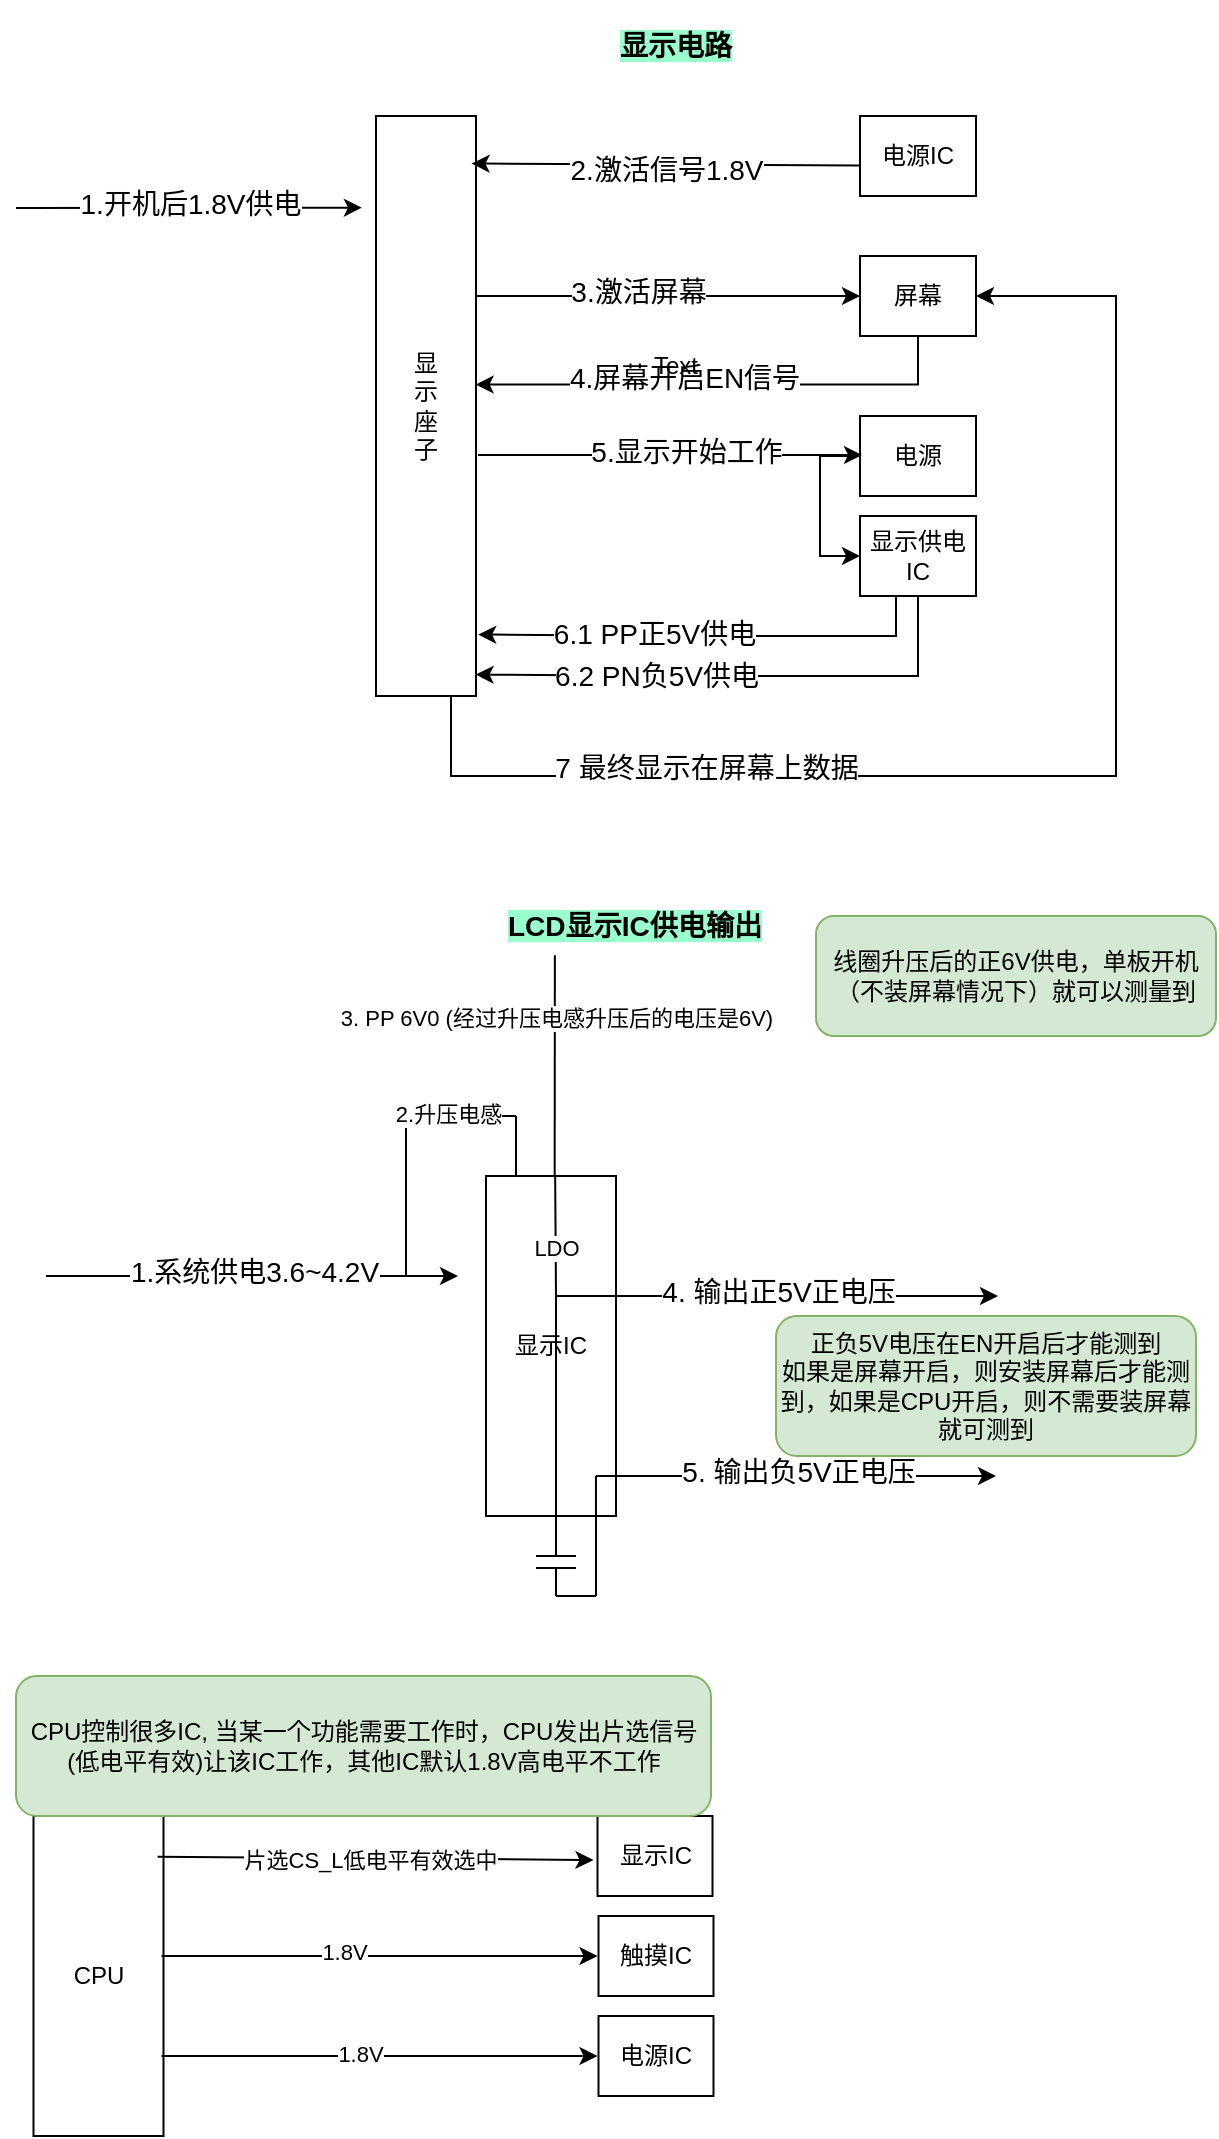 <mxfile version="24.6.4" type="github">
  <diagram name="第 1 页" id="F-Re6Uvif4Fe4Fc95BMW">
    <mxGraphModel dx="922" dy="-671" grid="1" gridSize="10" guides="1" tooltips="1" connect="1" arrows="1" fold="1" page="1" pageScale="1" pageWidth="827" pageHeight="1169" math="0" shadow="0">
      <root>
        <mxCell id="0" />
        <mxCell id="1" parent="0" />
        <mxCell id="L4pYS3y13BxJtPCVfl_d-1" value="" style="endArrow=classic;html=1;rounded=0;" parent="1" edge="1">
          <mxGeometry width="50" height="50" relative="1" as="geometry">
            <mxPoint x="85" y="2040" as="sourcePoint" />
            <mxPoint x="291" y="2040" as="targetPoint" />
          </mxGeometry>
        </mxCell>
        <mxCell id="L4pYS3y13BxJtPCVfl_d-2" value="Text" style="edgeLabel;html=1;align=center;verticalAlign=middle;resizable=0;points=[];" parent="L4pYS3y13BxJtPCVfl_d-1" vertex="1" connectable="0">
          <mxGeometry x="-0.009" y="2" relative="1" as="geometry">
            <mxPoint as="offset" />
          </mxGeometry>
        </mxCell>
        <mxCell id="L4pYS3y13BxJtPCVfl_d-3" value="&lt;font style=&quot;font-size: 14px;&quot;&gt;1.系统供电3.6~4.2V&lt;/font&gt;" style="edgeLabel;html=1;align=center;verticalAlign=middle;resizable=0;points=[];" parent="L4pYS3y13BxJtPCVfl_d-1" vertex="1" connectable="0">
          <mxGeometry x="0.004" y="2" relative="1" as="geometry">
            <mxPoint as="offset" />
          </mxGeometry>
        </mxCell>
        <mxCell id="L4pYS3y13BxJtPCVfl_d-4" value="显示IC" style="rounded=0;whiteSpace=wrap;html=1;" parent="1" vertex="1">
          <mxGeometry x="305" y="1990" width="65" height="170" as="geometry" />
        </mxCell>
        <mxCell id="L4pYS3y13BxJtPCVfl_d-5" value="" style="endArrow=classic;html=1;rounded=0;entryX=-0.141;entryY=0.158;entryDx=0;entryDy=0;entryPerimeter=0;" parent="1" target="L4pYS3y13BxJtPCVfl_d-10" edge="1">
          <mxGeometry width="50" height="50" relative="1" as="geometry">
            <mxPoint x="70" y="1506" as="sourcePoint" />
            <mxPoint x="260" y="1523.5" as="targetPoint" />
          </mxGeometry>
        </mxCell>
        <mxCell id="L4pYS3y13BxJtPCVfl_d-6" value="Text" style="edgeLabel;html=1;align=center;verticalAlign=middle;resizable=0;points=[];" parent="L4pYS3y13BxJtPCVfl_d-5" vertex="1" connectable="0">
          <mxGeometry x="-0.009" y="2" relative="1" as="geometry">
            <mxPoint as="offset" />
          </mxGeometry>
        </mxCell>
        <mxCell id="L4pYS3y13BxJtPCVfl_d-7" value="&lt;font style=&quot;font-size: 14px;&quot;&gt;1.开机后1.8V供电&lt;/font&gt;" style="edgeLabel;html=1;align=center;verticalAlign=middle;resizable=0;points=[];" parent="L4pYS3y13BxJtPCVfl_d-5" vertex="1" connectable="0">
          <mxGeometry x="0.004" y="2" relative="1" as="geometry">
            <mxPoint as="offset" />
          </mxGeometry>
        </mxCell>
        <mxCell id="L4pYS3y13BxJtPCVfl_d-8" style="edgeStyle=orthogonalEdgeStyle;rounded=0;orthogonalLoop=1;jettySize=auto;html=1;exitX=0.75;exitY=1;exitDx=0;exitDy=0;entryX=1;entryY=0.5;entryDx=0;entryDy=0;" parent="1" source="L4pYS3y13BxJtPCVfl_d-10" target="L4pYS3y13BxJtPCVfl_d-21" edge="1">
          <mxGeometry relative="1" as="geometry">
            <Array as="points">
              <mxPoint x="288" y="1790" />
              <mxPoint x="620" y="1790" />
              <mxPoint x="620" y="1550" />
            </Array>
          </mxGeometry>
        </mxCell>
        <mxCell id="L4pYS3y13BxJtPCVfl_d-9" value="&lt;span style=&quot;font-size: 14px;&quot;&gt;7 最终显示在屏幕上数据&lt;/span&gt;" style="edgeLabel;html=1;align=center;verticalAlign=middle;resizable=0;points=[];" parent="L4pYS3y13BxJtPCVfl_d-8" vertex="1" connectable="0">
          <mxGeometry x="-0.51" y="4" relative="1" as="geometry">
            <mxPoint as="offset" />
          </mxGeometry>
        </mxCell>
        <mxCell id="L4pYS3y13BxJtPCVfl_d-10" value="显&lt;div&gt;示&lt;/div&gt;&lt;div&gt;座&lt;/div&gt;&lt;div&gt;子&lt;/div&gt;" style="rounded=0;whiteSpace=wrap;html=1;" parent="1" vertex="1">
          <mxGeometry x="250" y="1460" width="50" height="290" as="geometry" />
        </mxCell>
        <mxCell id="L4pYS3y13BxJtPCVfl_d-11" value="电源IC" style="rounded=0;whiteSpace=wrap;html=1;" parent="1" vertex="1">
          <mxGeometry x="492" y="1460" width="58" height="40" as="geometry" />
        </mxCell>
        <mxCell id="L4pYS3y13BxJtPCVfl_d-12" value="" style="endArrow=classic;html=1;rounded=0;entryX=0.956;entryY=0.082;entryDx=0;entryDy=0;entryPerimeter=0;exitX=0.003;exitY=0.619;exitDx=0;exitDy=0;exitPerimeter=0;" parent="1" source="L4pYS3y13BxJtPCVfl_d-11" target="L4pYS3y13BxJtPCVfl_d-10" edge="1">
          <mxGeometry width="50" height="50" relative="1" as="geometry">
            <mxPoint x="80" y="1516" as="sourcePoint" />
            <mxPoint x="253" y="1516" as="targetPoint" />
          </mxGeometry>
        </mxCell>
        <mxCell id="L4pYS3y13BxJtPCVfl_d-13" value="Text" style="edgeLabel;html=1;align=center;verticalAlign=middle;resizable=0;points=[];" parent="L4pYS3y13BxJtPCVfl_d-12" vertex="1" connectable="0">
          <mxGeometry x="-0.009" y="2" relative="1" as="geometry">
            <mxPoint as="offset" />
          </mxGeometry>
        </mxCell>
        <mxCell id="L4pYS3y13BxJtPCVfl_d-14" value="&lt;font style=&quot;font-size: 14px;&quot;&gt;2.激活信号1.8V&lt;/font&gt;" style="edgeLabel;html=1;align=center;verticalAlign=middle;resizable=0;points=[];" parent="L4pYS3y13BxJtPCVfl_d-12" vertex="1" connectable="0">
          <mxGeometry x="0.004" y="2" relative="1" as="geometry">
            <mxPoint as="offset" />
          </mxGeometry>
        </mxCell>
        <mxCell id="L4pYS3y13BxJtPCVfl_d-15" value="" style="endArrow=classic;html=1;rounded=0;entryX=0;entryY=0.5;entryDx=0;entryDy=0;" parent="1" target="L4pYS3y13BxJtPCVfl_d-21" edge="1">
          <mxGeometry width="50" height="50" relative="1" as="geometry">
            <mxPoint x="300" y="1550" as="sourcePoint" />
            <mxPoint x="473" y="1550" as="targetPoint" />
          </mxGeometry>
        </mxCell>
        <mxCell id="L4pYS3y13BxJtPCVfl_d-16" value="Text" style="edgeLabel;html=1;align=center;verticalAlign=middle;resizable=0;points=[];" parent="L4pYS3y13BxJtPCVfl_d-15" vertex="1" connectable="0">
          <mxGeometry x="-0.009" y="2" relative="1" as="geometry">
            <mxPoint as="offset" />
          </mxGeometry>
        </mxCell>
        <mxCell id="L4pYS3y13BxJtPCVfl_d-17" value="&lt;font style=&quot;font-size: 14px;&quot;&gt;3.激活屏幕&lt;/font&gt;" style="edgeLabel;html=1;align=center;verticalAlign=middle;resizable=0;points=[];" parent="L4pYS3y13BxJtPCVfl_d-15" vertex="1" connectable="0">
          <mxGeometry x="0.004" y="2" relative="1" as="geometry">
            <mxPoint x="-16" as="offset" />
          </mxGeometry>
        </mxCell>
        <mxCell id="L4pYS3y13BxJtPCVfl_d-18" style="edgeStyle=orthogonalEdgeStyle;rounded=0;orthogonalLoop=1;jettySize=auto;html=1;exitX=0.5;exitY=1;exitDx=0;exitDy=0;entryX=0.996;entryY=0.463;entryDx=0;entryDy=0;entryPerimeter=0;" parent="1" source="L4pYS3y13BxJtPCVfl_d-21" target="L4pYS3y13BxJtPCVfl_d-10" edge="1">
          <mxGeometry relative="1" as="geometry">
            <mxPoint x="521" y="1600" as="targetPoint" />
          </mxGeometry>
        </mxCell>
        <mxCell id="L4pYS3y13BxJtPCVfl_d-19" value="Text" style="edgeLabel;html=1;align=center;verticalAlign=middle;resizable=0;points=[];" parent="L4pYS3y13BxJtPCVfl_d-18" vertex="1" connectable="0">
          <mxGeometry x="-0.01" y="-3" relative="1" as="geometry">
            <mxPoint x="-20" as="offset" />
          </mxGeometry>
        </mxCell>
        <mxCell id="L4pYS3y13BxJtPCVfl_d-20" value="&lt;span style=&quot;font-size: 14px;&quot;&gt;4.屏幕开启EN信号&lt;/span&gt;" style="edgeLabel;html=1;align=center;verticalAlign=middle;resizable=0;points=[];" parent="L4pYS3y13BxJtPCVfl_d-18" vertex="1" connectable="0">
          <mxGeometry x="0.161" y="-7" relative="1" as="geometry">
            <mxPoint x="1" y="3" as="offset" />
          </mxGeometry>
        </mxCell>
        <mxCell id="L4pYS3y13BxJtPCVfl_d-21" value="屏幕" style="rounded=0;whiteSpace=wrap;html=1;" parent="1" vertex="1">
          <mxGeometry x="492" y="1530" width="58" height="40" as="geometry" />
        </mxCell>
        <mxCell id="L4pYS3y13BxJtPCVfl_d-22" value="显示供电IC" style="rounded=0;whiteSpace=wrap;html=1;" parent="1" vertex="1">
          <mxGeometry x="492" y="1660" width="58" height="40" as="geometry" />
        </mxCell>
        <mxCell id="L4pYS3y13BxJtPCVfl_d-23" style="edgeStyle=orthogonalEdgeStyle;rounded=0;orthogonalLoop=1;jettySize=auto;html=1;exitX=0;exitY=0.75;exitDx=0;exitDy=0;entryX=0;entryY=0.5;entryDx=0;entryDy=0;" parent="1" source="L4pYS3y13BxJtPCVfl_d-24" target="L4pYS3y13BxJtPCVfl_d-22" edge="1">
          <mxGeometry relative="1" as="geometry">
            <Array as="points">
              <mxPoint x="492" y="1630" />
              <mxPoint x="472" y="1630" />
              <mxPoint x="472" y="1680" />
            </Array>
          </mxGeometry>
        </mxCell>
        <mxCell id="L4pYS3y13BxJtPCVfl_d-24" value="电源" style="rounded=0;whiteSpace=wrap;html=1;" parent="1" vertex="1">
          <mxGeometry x="492" y="1610" width="58" height="40" as="geometry" />
        </mxCell>
        <mxCell id="L4pYS3y13BxJtPCVfl_d-25" value="" style="endArrow=classic;html=1;rounded=0;entryX=0;entryY=0.5;entryDx=0;entryDy=0;" parent="1" edge="1">
          <mxGeometry width="50" height="50" relative="1" as="geometry">
            <mxPoint x="301" y="1629.5" as="sourcePoint" />
            <mxPoint x="493" y="1629.5" as="targetPoint" />
          </mxGeometry>
        </mxCell>
        <mxCell id="L4pYS3y13BxJtPCVfl_d-26" value="Text" style="edgeLabel;html=1;align=center;verticalAlign=middle;resizable=0;points=[];" parent="L4pYS3y13BxJtPCVfl_d-25" vertex="1" connectable="0">
          <mxGeometry x="-0.009" y="2" relative="1" as="geometry">
            <mxPoint as="offset" />
          </mxGeometry>
        </mxCell>
        <mxCell id="L4pYS3y13BxJtPCVfl_d-27" value="&lt;font style=&quot;font-size: 14px;&quot;&gt;5.显示开始工作&lt;/font&gt;" style="edgeLabel;html=1;align=center;verticalAlign=middle;resizable=0;points=[];" parent="L4pYS3y13BxJtPCVfl_d-25" vertex="1" connectable="0">
          <mxGeometry x="0.004" y="2" relative="1" as="geometry">
            <mxPoint x="7" as="offset" />
          </mxGeometry>
        </mxCell>
        <mxCell id="L4pYS3y13BxJtPCVfl_d-28" style="edgeStyle=orthogonalEdgeStyle;rounded=0;orthogonalLoop=1;jettySize=auto;html=1;exitX=0.5;exitY=1;exitDx=0;exitDy=0;entryX=1.022;entryY=0.894;entryDx=0;entryDy=0;entryPerimeter=0;" parent="1" source="L4pYS3y13BxJtPCVfl_d-22" target="L4pYS3y13BxJtPCVfl_d-10" edge="1">
          <mxGeometry relative="1" as="geometry">
            <Array as="points">
              <mxPoint x="510" y="1700" />
              <mxPoint x="510" y="1720" />
              <mxPoint x="396" y="1720" />
            </Array>
          </mxGeometry>
        </mxCell>
        <mxCell id="L4pYS3y13BxJtPCVfl_d-29" value="&lt;span style=&quot;font-size: 14px;&quot;&gt;6.1 PP正5V供电&lt;/span&gt;" style="edgeLabel;html=1;align=center;verticalAlign=middle;resizable=0;points=[];" parent="L4pYS3y13BxJtPCVfl_d-28" vertex="1" connectable="0">
          <mxGeometry x="0.269" y="-1" relative="1" as="geometry">
            <mxPoint as="offset" />
          </mxGeometry>
        </mxCell>
        <mxCell id="L4pYS3y13BxJtPCVfl_d-30" style="edgeStyle=orthogonalEdgeStyle;rounded=0;orthogonalLoop=1;jettySize=auto;html=1;exitX=0.5;exitY=1;exitDx=0;exitDy=0;entryX=0.996;entryY=0.963;entryDx=0;entryDy=0;entryPerimeter=0;" parent="1" source="L4pYS3y13BxJtPCVfl_d-22" target="L4pYS3y13BxJtPCVfl_d-10" edge="1">
          <mxGeometry relative="1" as="geometry">
            <Array as="points">
              <mxPoint x="521" y="1740" />
              <mxPoint x="396" y="1740" />
            </Array>
          </mxGeometry>
        </mxCell>
        <mxCell id="L4pYS3y13BxJtPCVfl_d-31" value="&lt;span style=&quot;font-size: 14px;&quot;&gt;6.2 PN负5V供电&lt;/span&gt;" style="edgeLabel;html=1;align=center;verticalAlign=middle;resizable=0;points=[];" parent="L4pYS3y13BxJtPCVfl_d-30" vertex="1" connectable="0">
          <mxGeometry x="0.211" relative="1" as="geometry">
            <mxPoint x="-13" as="offset" />
          </mxGeometry>
        </mxCell>
        <mxCell id="L4pYS3y13BxJtPCVfl_d-32" value="Text" style="text;html=1;align=center;verticalAlign=middle;whiteSpace=wrap;rounded=0;" parent="1" vertex="1">
          <mxGeometry x="370" y="1570" width="60" height="30" as="geometry" />
        </mxCell>
        <mxCell id="L4pYS3y13BxJtPCVfl_d-33" value="&lt;h3&gt;&lt;b style=&quot;background-color: rgb(153, 255, 204);&quot;&gt;显示电路&lt;/b&gt;&lt;/h3&gt;" style="text;html=1;align=center;verticalAlign=middle;whiteSpace=wrap;rounded=0;" parent="1" vertex="1">
          <mxGeometry x="370" y="1410" width="60" height="30" as="geometry" />
        </mxCell>
        <mxCell id="L4pYS3y13BxJtPCVfl_d-34" value="&lt;h3&gt;&lt;b style=&quot;background-color: rgb(153, 255, 204);&quot;&gt;LCD显示IC供电输出&lt;/b&gt;&lt;/h3&gt;" style="text;html=1;align=center;verticalAlign=middle;whiteSpace=wrap;rounded=0;" parent="1" vertex="1">
          <mxGeometry x="310" y="1850" width="139" height="30" as="geometry" />
        </mxCell>
        <mxCell id="L4pYS3y13BxJtPCVfl_d-35" value="" style="endArrow=none;html=1;rounded=0;" parent="1" edge="1">
          <mxGeometry width="50" height="50" relative="1" as="geometry">
            <mxPoint x="265" y="2040" as="sourcePoint" />
            <mxPoint x="265" y="1960" as="targetPoint" />
          </mxGeometry>
        </mxCell>
        <mxCell id="L4pYS3y13BxJtPCVfl_d-36" value="" style="endArrow=none;html=1;rounded=0;" parent="1" edge="1">
          <mxGeometry width="50" height="50" relative="1" as="geometry">
            <mxPoint x="265" y="1960" as="sourcePoint" />
            <mxPoint x="320" y="1960" as="targetPoint" />
          </mxGeometry>
        </mxCell>
        <mxCell id="L4pYS3y13BxJtPCVfl_d-44" value="2.升压电感" style="edgeLabel;html=1;align=center;verticalAlign=middle;resizable=0;points=[];" parent="L4pYS3y13BxJtPCVfl_d-36" vertex="1" connectable="0">
          <mxGeometry x="-0.405" y="1" relative="1" as="geometry">
            <mxPoint x="4" as="offset" />
          </mxGeometry>
        </mxCell>
        <mxCell id="L4pYS3y13BxJtPCVfl_d-37" value="" style="endArrow=none;html=1;rounded=0;entryX=0.25;entryY=0;entryDx=0;entryDy=0;" parent="1" target="L4pYS3y13BxJtPCVfl_d-4" edge="1">
          <mxGeometry width="50" height="50" relative="1" as="geometry">
            <mxPoint x="320" y="1960" as="sourcePoint" />
            <mxPoint x="345" y="1970" as="targetPoint" />
            <Array as="points">
              <mxPoint x="320" y="1990" />
            </Array>
          </mxGeometry>
        </mxCell>
        <mxCell id="L4pYS3y13BxJtPCVfl_d-45" value="" style="endArrow=classic;html=1;rounded=0;" parent="1" edge="1">
          <mxGeometry width="50" height="50" relative="1" as="geometry">
            <mxPoint x="340" y="2050" as="sourcePoint" />
            <mxPoint x="561" y="2050" as="targetPoint" />
          </mxGeometry>
        </mxCell>
        <mxCell id="L4pYS3y13BxJtPCVfl_d-46" value="Text" style="edgeLabel;html=1;align=center;verticalAlign=middle;resizable=0;points=[];" parent="L4pYS3y13BxJtPCVfl_d-45" vertex="1" connectable="0">
          <mxGeometry x="-0.009" y="2" relative="1" as="geometry">
            <mxPoint as="offset" />
          </mxGeometry>
        </mxCell>
        <mxCell id="L4pYS3y13BxJtPCVfl_d-47" value="&lt;font style=&quot;font-size: 14px;&quot;&gt;4. 输出正5V正电压&lt;/font&gt;" style="edgeLabel;html=1;align=center;verticalAlign=middle;resizable=0;points=[];" parent="L4pYS3y13BxJtPCVfl_d-45" vertex="1" connectable="0">
          <mxGeometry x="0.004" y="2" relative="1" as="geometry">
            <mxPoint as="offset" />
          </mxGeometry>
        </mxCell>
        <mxCell id="L4pYS3y13BxJtPCVfl_d-54" value="" style="endArrow=none;html=1;rounded=0;entryX=0.532;entryY=0;entryDx=0;entryDy=0;entryPerimeter=0;" parent="1" target="L4pYS3y13BxJtPCVfl_d-4" edge="1">
          <mxGeometry width="50" height="50" relative="1" as="geometry">
            <mxPoint x="340" y="2050" as="sourcePoint" />
            <mxPoint x="420" y="2050" as="targetPoint" />
          </mxGeometry>
        </mxCell>
        <mxCell id="L4pYS3y13BxJtPCVfl_d-67" value="LDO" style="edgeLabel;html=1;align=center;verticalAlign=middle;resizable=0;points=[];" parent="L4pYS3y13BxJtPCVfl_d-54" vertex="1" connectable="0">
          <mxGeometry x="-0.188" relative="1" as="geometry">
            <mxPoint as="offset" />
          </mxGeometry>
        </mxCell>
        <mxCell id="L4pYS3y13BxJtPCVfl_d-55" value="" style="endArrow=none;html=1;rounded=0;exitX=0.583;exitY=0.002;exitDx=0;exitDy=0;exitPerimeter=0;" parent="1" edge="1">
          <mxGeometry width="50" height="50" relative="1" as="geometry">
            <mxPoint x="339.335" y="1990.0" as="sourcePoint" />
            <mxPoint x="339.44" y="1879.66" as="targetPoint" />
          </mxGeometry>
        </mxCell>
        <mxCell id="L4pYS3y13BxJtPCVfl_d-56" value="3. PP 6V0 (经过升压电感升压后的电压是6V)" style="edgeLabel;html=1;align=center;verticalAlign=middle;resizable=0;points=[];" parent="L4pYS3y13BxJtPCVfl_d-55" vertex="1" connectable="0">
          <mxGeometry x="0.445" relative="1" as="geometry">
            <mxPoint as="offset" />
          </mxGeometry>
        </mxCell>
        <mxCell id="L4pYS3y13BxJtPCVfl_d-68" value="" style="endArrow=none;html=1;rounded=0;" parent="1" edge="1">
          <mxGeometry width="50" height="50" relative="1" as="geometry">
            <mxPoint x="340" y="2180" as="sourcePoint" />
            <mxPoint x="340" y="2050" as="targetPoint" />
          </mxGeometry>
        </mxCell>
        <mxCell id="L4pYS3y13BxJtPCVfl_d-70" value="" style="endArrow=none;html=1;rounded=0;" parent="1" edge="1">
          <mxGeometry width="50" height="50" relative="1" as="geometry">
            <mxPoint x="330" y="2180" as="sourcePoint" />
            <mxPoint x="350" y="2180" as="targetPoint" />
          </mxGeometry>
        </mxCell>
        <mxCell id="L4pYS3y13BxJtPCVfl_d-73" value="" style="endArrow=none;html=1;rounded=0;" parent="1" edge="1">
          <mxGeometry width="50" height="50" relative="1" as="geometry">
            <mxPoint x="330" y="2186" as="sourcePoint" />
            <mxPoint x="350" y="2186" as="targetPoint" />
          </mxGeometry>
        </mxCell>
        <mxCell id="L4pYS3y13BxJtPCVfl_d-76" value="" style="endArrow=none;html=1;rounded=0;" parent="1" edge="1">
          <mxGeometry width="50" height="50" relative="1" as="geometry">
            <mxPoint x="340" y="2200" as="sourcePoint" />
            <mxPoint x="340" y="2186" as="targetPoint" />
            <Array as="points">
              <mxPoint x="340" y="2186" />
            </Array>
          </mxGeometry>
        </mxCell>
        <mxCell id="L4pYS3y13BxJtPCVfl_d-77" value="" style="endArrow=none;html=1;rounded=0;" parent="1" edge="1">
          <mxGeometry width="50" height="50" relative="1" as="geometry">
            <mxPoint x="340" y="2200" as="sourcePoint" />
            <mxPoint x="360" y="2200" as="targetPoint" />
            <Array as="points">
              <mxPoint x="350" y="2200" />
            </Array>
          </mxGeometry>
        </mxCell>
        <mxCell id="L4pYS3y13BxJtPCVfl_d-79" value="" style="endArrow=none;html=1;rounded=0;entryX=0.846;entryY=0.882;entryDx=0;entryDy=0;entryPerimeter=0;" parent="1" target="L4pYS3y13BxJtPCVfl_d-4" edge="1">
          <mxGeometry width="50" height="50" relative="1" as="geometry">
            <mxPoint x="360" y="2200" as="sourcePoint" />
            <mxPoint x="410" y="2140" as="targetPoint" />
          </mxGeometry>
        </mxCell>
        <mxCell id="L4pYS3y13BxJtPCVfl_d-81" value="" style="endArrow=classic;html=1;rounded=0;" parent="1" edge="1">
          <mxGeometry width="50" height="50" relative="1" as="geometry">
            <mxPoint x="360" y="2140" as="sourcePoint" />
            <mxPoint x="560" y="2140" as="targetPoint" />
          </mxGeometry>
        </mxCell>
        <mxCell id="L4pYS3y13BxJtPCVfl_d-82" value="Text" style="edgeLabel;html=1;align=center;verticalAlign=middle;resizable=0;points=[];" parent="L4pYS3y13BxJtPCVfl_d-81" vertex="1" connectable="0">
          <mxGeometry x="-0.009" y="2" relative="1" as="geometry">
            <mxPoint as="offset" />
          </mxGeometry>
        </mxCell>
        <mxCell id="L4pYS3y13BxJtPCVfl_d-83" value="&lt;font style=&quot;font-size: 14px;&quot;&gt;5. 输出负5V正电压&lt;/font&gt;" style="edgeLabel;html=1;align=center;verticalAlign=middle;resizable=0;points=[];" parent="L4pYS3y13BxJtPCVfl_d-81" vertex="1" connectable="0">
          <mxGeometry x="0.004" y="2" relative="1" as="geometry">
            <mxPoint as="offset" />
          </mxGeometry>
        </mxCell>
        <mxCell id="L4pYS3y13BxJtPCVfl_d-84" value="正负5V电压在EN开启后才能测到&lt;div&gt;如果是屏幕开启，则安装屏幕后才能测到，如果是CPU开启，则不需要装屏幕就可测到&lt;/div&gt;" style="rounded=1;whiteSpace=wrap;html=1;fillColor=#d5e8d4;strokeColor=#82b366;" parent="1" vertex="1">
          <mxGeometry x="450" y="2060" width="210" height="70" as="geometry" />
        </mxCell>
        <mxCell id="L4pYS3y13BxJtPCVfl_d-85" value="线圈升压后的正6V供电，单板开机（不装屏幕情况下）就可以测量到" style="rounded=1;whiteSpace=wrap;html=1;fillColor=#d5e8d4;strokeColor=#82b366;" parent="1" vertex="1">
          <mxGeometry x="470" y="1860" width="200" height="60" as="geometry" />
        </mxCell>
        <mxCell id="L4pYS3y13BxJtPCVfl_d-86" value="CPU" style="rounded=0;whiteSpace=wrap;html=1;" parent="1" vertex="1">
          <mxGeometry x="78.75" y="2310" width="65" height="160" as="geometry" />
        </mxCell>
        <mxCell id="L4pYS3y13BxJtPCVfl_d-87" value="" style="endArrow=classic;html=1;rounded=0;exitX=0.955;exitY=0.127;exitDx=0;exitDy=0;exitPerimeter=0;" parent="1" source="L4pYS3y13BxJtPCVfl_d-86" edge="1">
          <mxGeometry width="50" height="50" relative="1" as="geometry">
            <mxPoint x="168.75" y="2360" as="sourcePoint" />
            <mxPoint x="358.75" y="2332" as="targetPoint" />
          </mxGeometry>
        </mxCell>
        <mxCell id="L4pYS3y13BxJtPCVfl_d-96" value="片选CS_L低电平有效选中" style="edgeLabel;html=1;align=center;verticalAlign=middle;resizable=0;points=[];" parent="L4pYS3y13BxJtPCVfl_d-87" vertex="1" connectable="0">
          <mxGeometry x="-0.032" y="-1" relative="1" as="geometry">
            <mxPoint as="offset" />
          </mxGeometry>
        </mxCell>
        <mxCell id="L4pYS3y13BxJtPCVfl_d-88" value="显示IC" style="rounded=0;whiteSpace=wrap;html=1;" parent="1" vertex="1">
          <mxGeometry x="360.75" y="2310" width="57.5" height="40" as="geometry" />
        </mxCell>
        <mxCell id="L4pYS3y13BxJtPCVfl_d-89" value="" style="endArrow=classic;html=1;rounded=0;exitX=0.955;exitY=0.127;exitDx=0;exitDy=0;exitPerimeter=0;" parent="1" edge="1">
          <mxGeometry width="50" height="50" relative="1" as="geometry">
            <mxPoint x="142.75" y="2380" as="sourcePoint" />
            <mxPoint x="360.75" y="2380" as="targetPoint" />
          </mxGeometry>
        </mxCell>
        <mxCell id="L4pYS3y13BxJtPCVfl_d-94" value="1.8V" style="edgeLabel;html=1;align=center;verticalAlign=middle;resizable=0;points=[];" parent="L4pYS3y13BxJtPCVfl_d-89" vertex="1" connectable="0">
          <mxGeometry x="-0.169" y="2" relative="1" as="geometry">
            <mxPoint as="offset" />
          </mxGeometry>
        </mxCell>
        <mxCell id="L4pYS3y13BxJtPCVfl_d-90" value="触摸IC" style="rounded=0;whiteSpace=wrap;html=1;" parent="1" vertex="1">
          <mxGeometry x="361.25" y="2360" width="57.5" height="40" as="geometry" />
        </mxCell>
        <mxCell id="L4pYS3y13BxJtPCVfl_d-92" value="" style="endArrow=classic;html=1;rounded=0;exitX=0.955;exitY=0.127;exitDx=0;exitDy=0;exitPerimeter=0;" parent="1" edge="1">
          <mxGeometry width="50" height="50" relative="1" as="geometry">
            <mxPoint x="142.75" y="2430" as="sourcePoint" />
            <mxPoint x="360.75" y="2430" as="targetPoint" />
          </mxGeometry>
        </mxCell>
        <mxCell id="L4pYS3y13BxJtPCVfl_d-95" value="1.8V" style="edgeLabel;html=1;align=center;verticalAlign=middle;resizable=0;points=[];" parent="L4pYS3y13BxJtPCVfl_d-92" vertex="1" connectable="0">
          <mxGeometry x="-0.096" y="1" relative="1" as="geometry">
            <mxPoint as="offset" />
          </mxGeometry>
        </mxCell>
        <mxCell id="L4pYS3y13BxJtPCVfl_d-93" value="电源IC" style="rounded=0;whiteSpace=wrap;html=1;" parent="1" vertex="1">
          <mxGeometry x="361.25" y="2410" width="57.5" height="40" as="geometry" />
        </mxCell>
        <mxCell id="L4pYS3y13BxJtPCVfl_d-97" value="CPU控制很多IC, 当某一个功能需要工作时，CPU发出片选信号(低电平有效)让该IC工作，其他IC默认1.8V高电平不工作" style="rounded=1;whiteSpace=wrap;html=1;fillColor=#d5e8d4;strokeColor=#82b366;" parent="1" vertex="1">
          <mxGeometry x="70" y="2240" width="347.5" height="70" as="geometry" />
        </mxCell>
      </root>
    </mxGraphModel>
  </diagram>
</mxfile>
